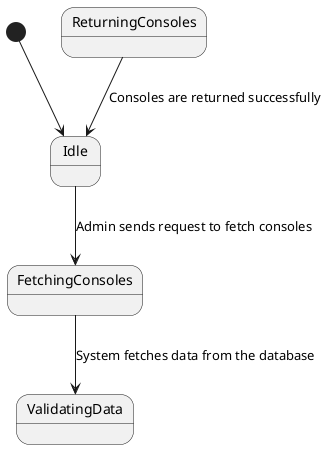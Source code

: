@startuml
[*] --> Idle
Idle --> FetchingConsoles: Admin sends request to fetch consoles
FetchingConsoles --> ValidatingData: System fetches data from the database

ReturningConsoles --> Idle: Consoles are returned successfully

@enduml
